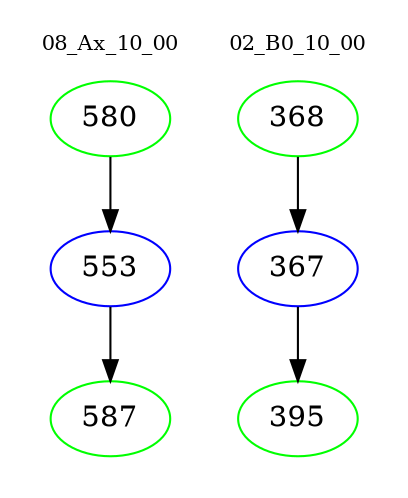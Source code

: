 digraph{
subgraph cluster_0 {
color = white
label = "08_Ax_10_00";
fontsize=10;
T0_580 [label="580", color="green"]
T0_580 -> T0_553 [color="black"]
T0_553 [label="553", color="blue"]
T0_553 -> T0_587 [color="black"]
T0_587 [label="587", color="green"]
}
subgraph cluster_1 {
color = white
label = "02_B0_10_00";
fontsize=10;
T1_368 [label="368", color="green"]
T1_368 -> T1_367 [color="black"]
T1_367 [label="367", color="blue"]
T1_367 -> T1_395 [color="black"]
T1_395 [label="395", color="green"]
}
}
